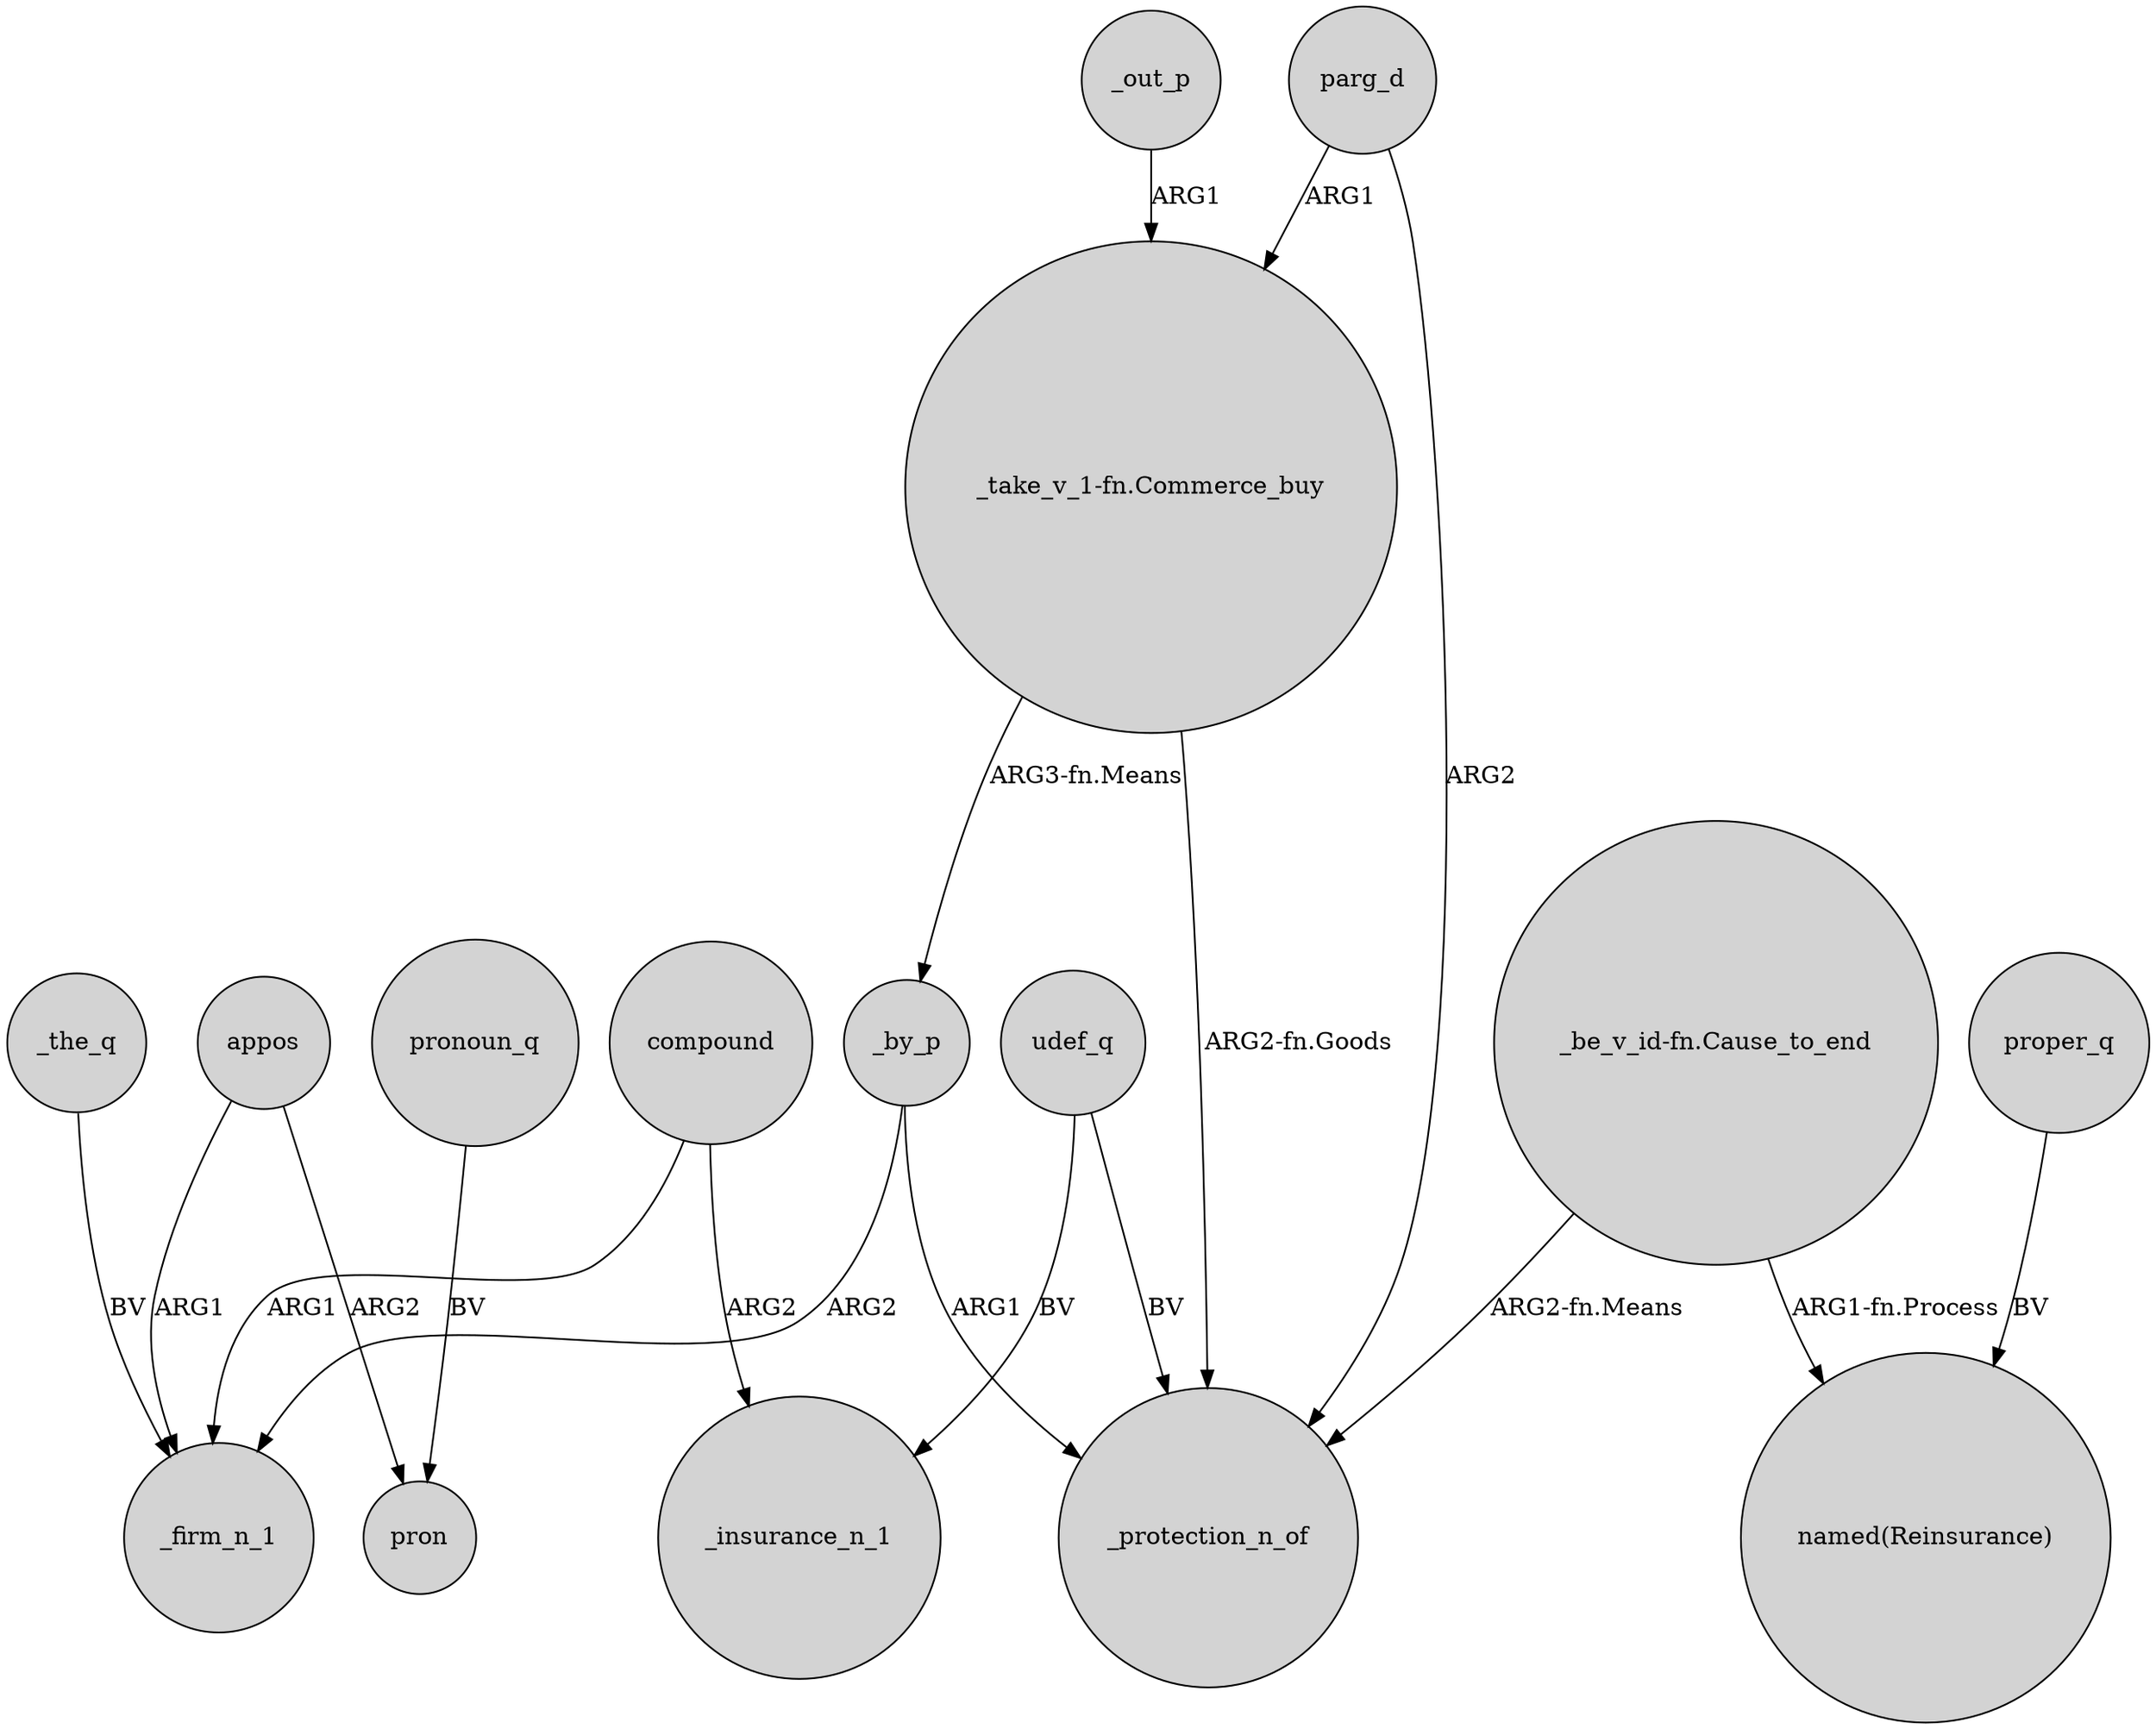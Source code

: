 digraph {
	node [shape=circle style=filled]
	_out_p -> "_take_v_1-fn.Commerce_buy" [label=ARG1]
	compound -> _firm_n_1 [label=ARG1]
	_the_q -> _firm_n_1 [label=BV]
	"_take_v_1-fn.Commerce_buy" -> _by_p [label="ARG3-fn.Means"]
	udef_q -> _insurance_n_1 [label=BV]
	_by_p -> _firm_n_1 [label=ARG2]
	parg_d -> "_take_v_1-fn.Commerce_buy" [label=ARG1]
	_by_p -> _protection_n_of [label=ARG1]
	"_be_v_id-fn.Cause_to_end" -> "named(Reinsurance)" [label="ARG1-fn.Process"]
	parg_d -> _protection_n_of [label=ARG2]
	appos -> _firm_n_1 [label=ARG1]
	appos -> pron [label=ARG2]
	pronoun_q -> pron [label=BV]
	compound -> _insurance_n_1 [label=ARG2]
	proper_q -> "named(Reinsurance)" [label=BV]
	"_be_v_id-fn.Cause_to_end" -> _protection_n_of [label="ARG2-fn.Means"]
	udef_q -> _protection_n_of [label=BV]
	"_take_v_1-fn.Commerce_buy" -> _protection_n_of [label="ARG2-fn.Goods"]
}
